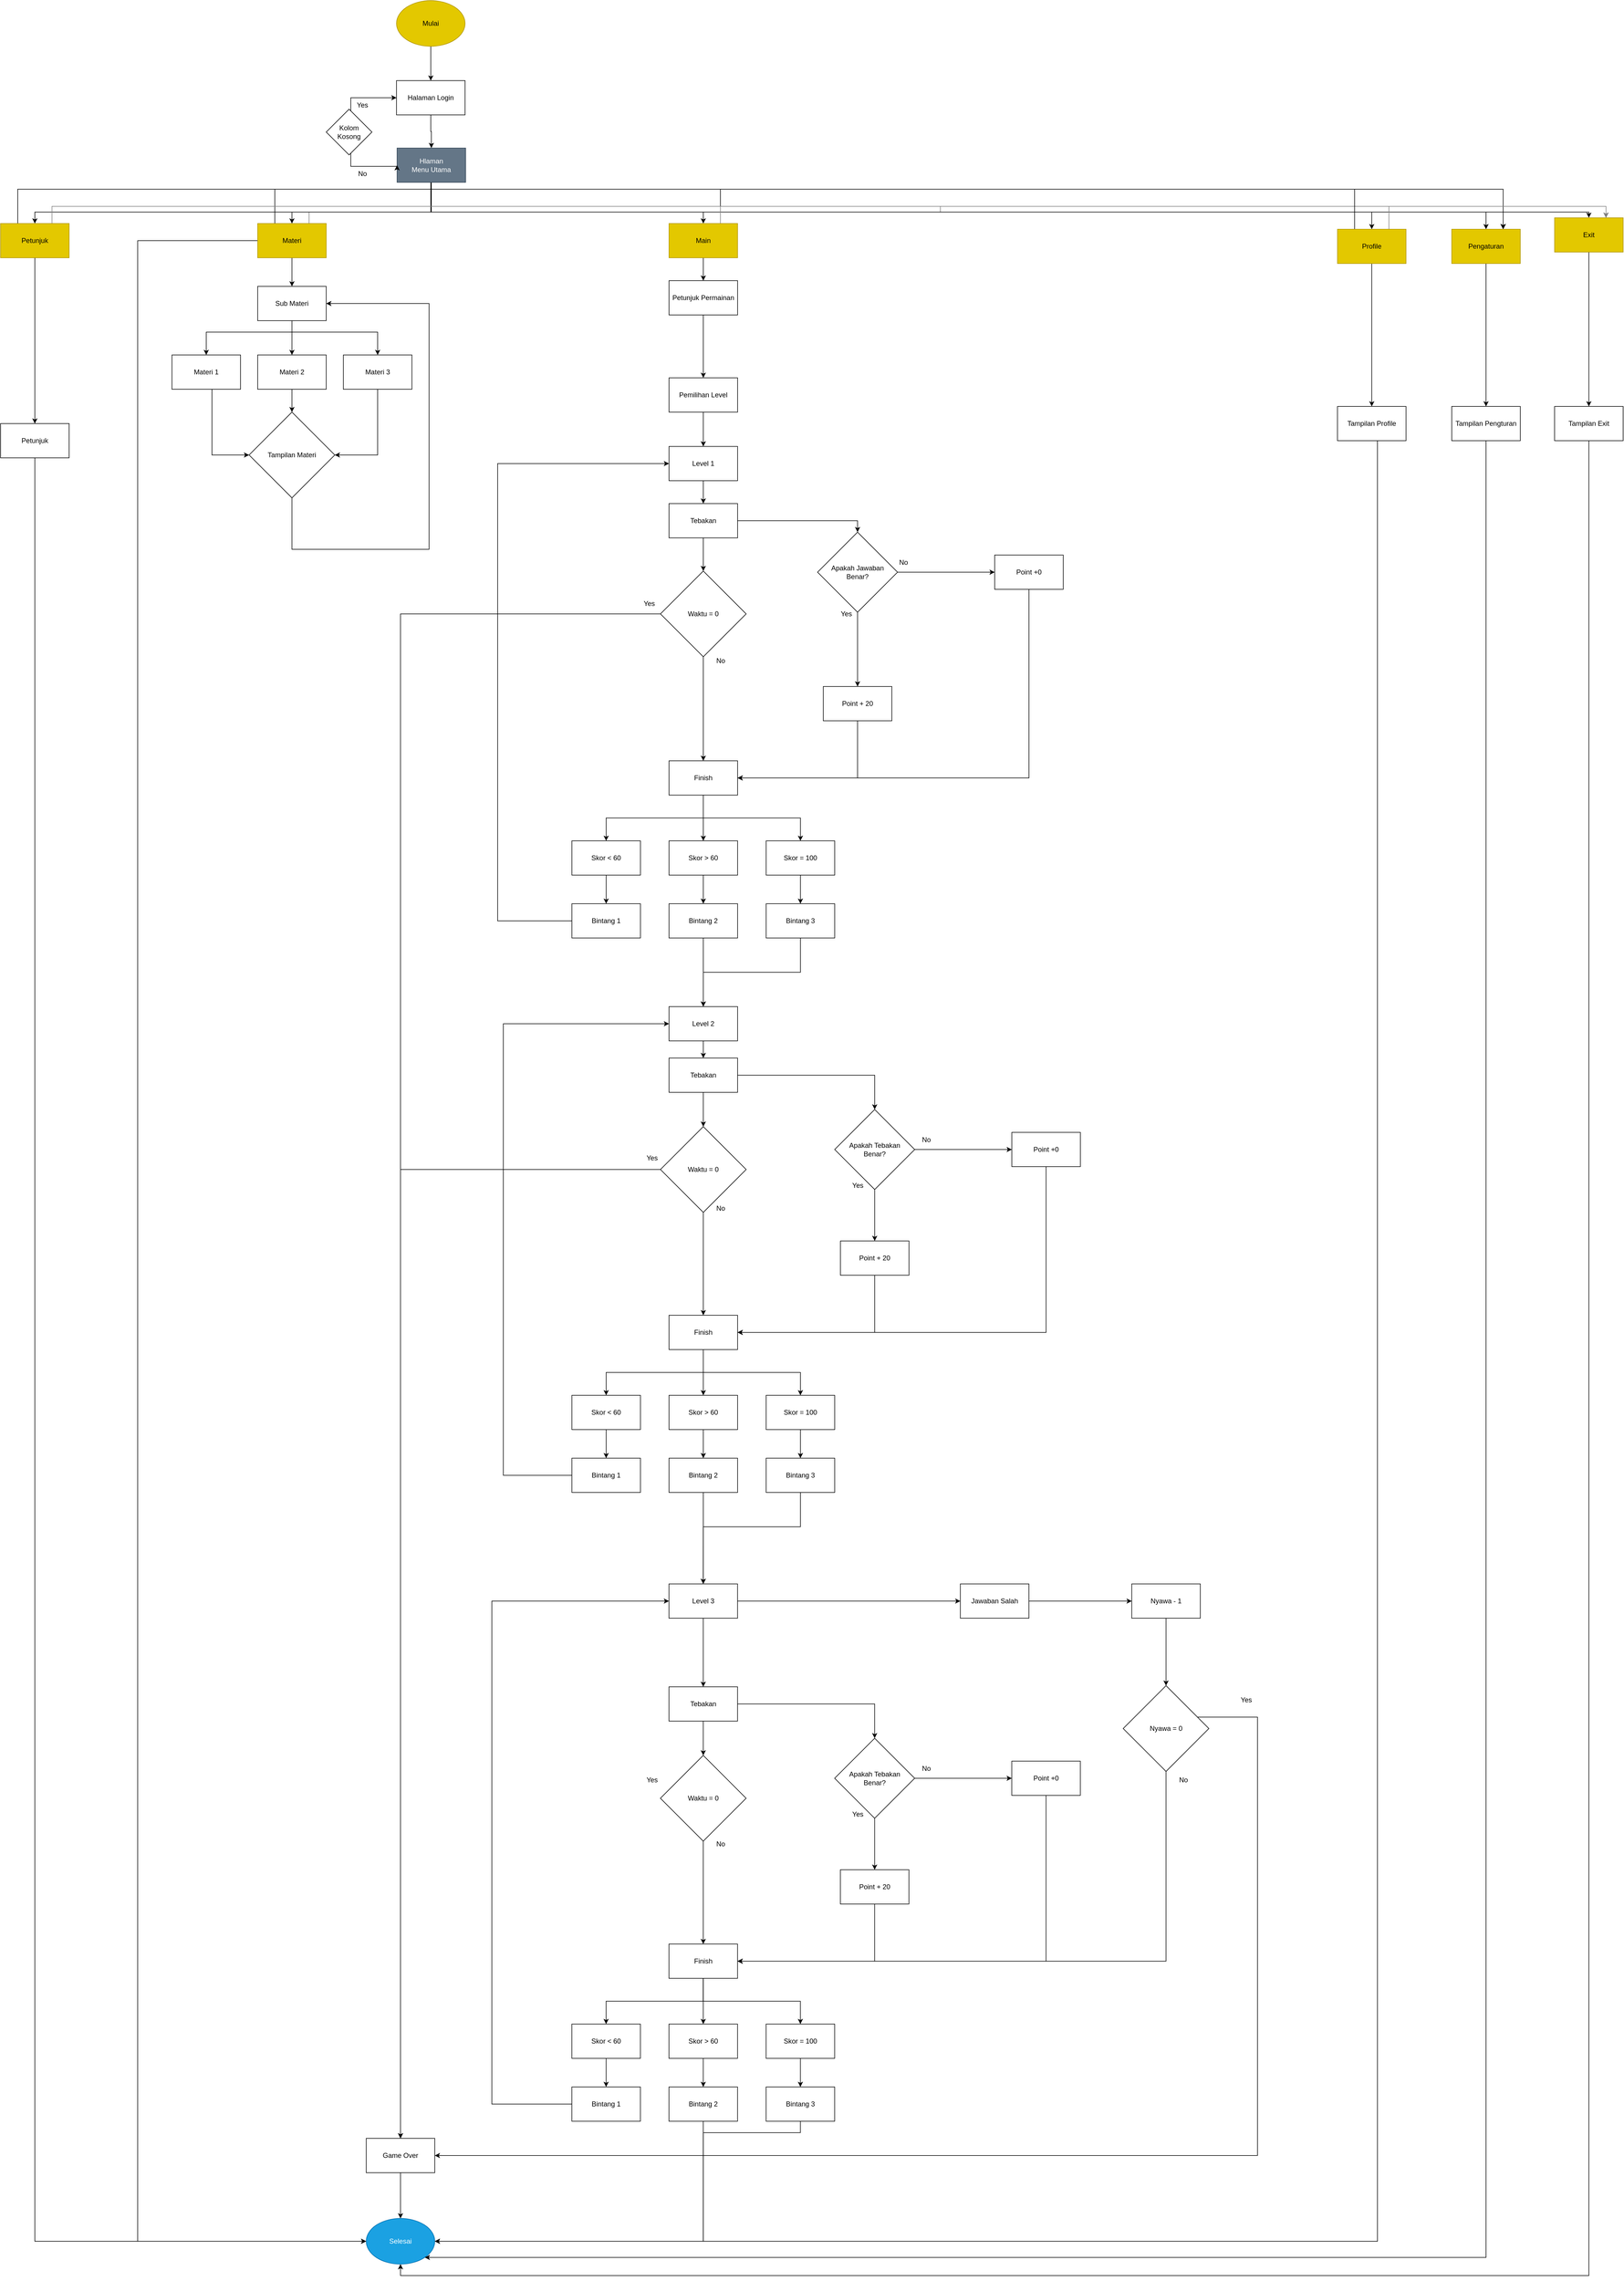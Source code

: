 <mxfile version="21.1.8" type="github">
  <diagram id="C5RBs43oDa-KdzZeNtuy" name="Page-1">
    <mxGraphModel dx="3760" dy="2566" grid="1" gridSize="10" guides="1" tooltips="1" connect="1" arrows="1" fold="1" page="1" pageScale="1" pageWidth="827" pageHeight="1169" math="0" shadow="0">
      <root>
        <mxCell id="WIyWlLk6GJQsqaUBKTNV-0" />
        <mxCell id="WIyWlLk6GJQsqaUBKTNV-1" parent="WIyWlLk6GJQsqaUBKTNV-0" />
        <mxCell id="VR8ZNbH8dyByt77pERlR-14" style="edgeStyle=orthogonalEdgeStyle;rounded=0;orthogonalLoop=1;jettySize=auto;html=1;" parent="WIyWlLk6GJQsqaUBKTNV-1" source="VR8ZNbH8dyByt77pERlR-1" target="VR8ZNbH8dyByt77pERlR-12" edge="1">
          <mxGeometry relative="1" as="geometry">
            <Array as="points">
              <mxPoint x="950" y="100" />
              <mxPoint x="950" y="100" />
            </Array>
          </mxGeometry>
        </mxCell>
        <mxCell id="VR8ZNbH8dyByt77pERlR-1" value="Petunjuk Permainan" style="rounded=0;whiteSpace=wrap;html=1;" parent="WIyWlLk6GJQsqaUBKTNV-1" vertex="1">
          <mxGeometry x="890" y="-40" width="120" height="60" as="geometry" />
        </mxCell>
        <mxCell id="VR8ZNbH8dyByt77pERlR-15" style="edgeStyle=orthogonalEdgeStyle;rounded=0;orthogonalLoop=1;jettySize=auto;html=1;exitX=0.5;exitY=1;exitDx=0;exitDy=0;" parent="WIyWlLk6GJQsqaUBKTNV-1" source="VR8ZNbH8dyByt77pERlR-12" edge="1">
          <mxGeometry relative="1" as="geometry">
            <mxPoint x="950" y="250" as="targetPoint" />
          </mxGeometry>
        </mxCell>
        <mxCell id="VR8ZNbH8dyByt77pERlR-12" value="Pemilihan Level" style="rounded=0;whiteSpace=wrap;html=1;" parent="WIyWlLk6GJQsqaUBKTNV-1" vertex="1">
          <mxGeometry x="890" y="130" width="120" height="60" as="geometry" />
        </mxCell>
        <mxCell id="VR8ZNbH8dyByt77pERlR-18" style="edgeStyle=orthogonalEdgeStyle;rounded=0;orthogonalLoop=1;jettySize=auto;html=1;" parent="WIyWlLk6GJQsqaUBKTNV-1" source="VR8ZNbH8dyByt77pERlR-16" target="VR8ZNbH8dyByt77pERlR-17" edge="1">
          <mxGeometry relative="1" as="geometry" />
        </mxCell>
        <mxCell id="VR8ZNbH8dyByt77pERlR-16" value="Level 1" style="rounded=0;whiteSpace=wrap;html=1;" parent="WIyWlLk6GJQsqaUBKTNV-1" vertex="1">
          <mxGeometry x="890" y="250" width="120" height="60" as="geometry" />
        </mxCell>
        <mxCell id="VR8ZNbH8dyByt77pERlR-20" style="edgeStyle=orthogonalEdgeStyle;rounded=0;orthogonalLoop=1;jettySize=auto;html=1;entryX=0.5;entryY=0;entryDx=0;entryDy=0;" parent="WIyWlLk6GJQsqaUBKTNV-1" source="VR8ZNbH8dyByt77pERlR-17" target="VR8ZNbH8dyByt77pERlR-19" edge="1">
          <mxGeometry relative="1" as="geometry" />
        </mxCell>
        <mxCell id="VR8ZNbH8dyByt77pERlR-29" style="edgeStyle=orthogonalEdgeStyle;rounded=0;orthogonalLoop=1;jettySize=auto;html=1;" parent="WIyWlLk6GJQsqaUBKTNV-1" source="VR8ZNbH8dyByt77pERlR-17" target="VR8ZNbH8dyByt77pERlR-28" edge="1">
          <mxGeometry relative="1" as="geometry" />
        </mxCell>
        <mxCell id="VR8ZNbH8dyByt77pERlR-17" value="Tebakan" style="rounded=0;whiteSpace=wrap;html=1;" parent="WIyWlLk6GJQsqaUBKTNV-1" vertex="1">
          <mxGeometry x="890" y="350" width="120" height="60" as="geometry" />
        </mxCell>
        <mxCell id="VR8ZNbH8dyByt77pERlR-23" style="edgeStyle=orthogonalEdgeStyle;rounded=0;orthogonalLoop=1;jettySize=auto;html=1;entryX=0.5;entryY=0;entryDx=0;entryDy=0;" parent="WIyWlLk6GJQsqaUBKTNV-1" source="VR8ZNbH8dyByt77pERlR-19" target="VR8ZNbH8dyByt77pERlR-22" edge="1">
          <mxGeometry relative="1" as="geometry" />
        </mxCell>
        <mxCell id="VR8ZNbH8dyByt77pERlR-24" style="edgeStyle=orthogonalEdgeStyle;rounded=0;orthogonalLoop=1;jettySize=auto;html=1;entryX=0;entryY=0.5;entryDx=0;entryDy=0;" parent="WIyWlLk6GJQsqaUBKTNV-1" source="VR8ZNbH8dyByt77pERlR-19" target="VR8ZNbH8dyByt77pERlR-21" edge="1">
          <mxGeometry relative="1" as="geometry" />
        </mxCell>
        <mxCell id="VR8ZNbH8dyByt77pERlR-19" value="Apakah Jawaban&lt;br&gt;Benar?" style="rhombus;whiteSpace=wrap;html=1;" parent="WIyWlLk6GJQsqaUBKTNV-1" vertex="1">
          <mxGeometry x="1150" y="400" width="140" height="140" as="geometry" />
        </mxCell>
        <mxCell id="VR8ZNbH8dyByt77pERlR-27" style="edgeStyle=orthogonalEdgeStyle;rounded=0;orthogonalLoop=1;jettySize=auto;html=1;exitX=0.5;exitY=1;exitDx=0;exitDy=0;entryX=1;entryY=0.5;entryDx=0;entryDy=0;" parent="WIyWlLk6GJQsqaUBKTNV-1" source="VR8ZNbH8dyByt77pERlR-21" target="VR8ZNbH8dyByt77pERlR-25" edge="1">
          <mxGeometry relative="1" as="geometry" />
        </mxCell>
        <mxCell id="VR8ZNbH8dyByt77pERlR-21" value="Point +0" style="rounded=0;whiteSpace=wrap;html=1;" parent="WIyWlLk6GJQsqaUBKTNV-1" vertex="1">
          <mxGeometry x="1460" y="440" width="120" height="60" as="geometry" />
        </mxCell>
        <mxCell id="VR8ZNbH8dyByt77pERlR-26" style="edgeStyle=orthogonalEdgeStyle;rounded=0;orthogonalLoop=1;jettySize=auto;html=1;entryX=1;entryY=0.5;entryDx=0;entryDy=0;" parent="WIyWlLk6GJQsqaUBKTNV-1" source="VR8ZNbH8dyByt77pERlR-22" target="VR8ZNbH8dyByt77pERlR-25" edge="1">
          <mxGeometry relative="1" as="geometry">
            <mxPoint x="1220" y="840" as="targetPoint" />
            <Array as="points">
              <mxPoint x="1220" y="830" />
            </Array>
          </mxGeometry>
        </mxCell>
        <mxCell id="VR8ZNbH8dyByt77pERlR-22" value="Point + 20" style="rounded=0;whiteSpace=wrap;html=1;" parent="WIyWlLk6GJQsqaUBKTNV-1" vertex="1">
          <mxGeometry x="1160" y="670" width="120" height="60" as="geometry" />
        </mxCell>
        <mxCell id="VR8ZNbH8dyByt77pERlR-39" style="edgeStyle=orthogonalEdgeStyle;rounded=0;orthogonalLoop=1;jettySize=auto;html=1;entryX=0.5;entryY=0;entryDx=0;entryDy=0;" parent="WIyWlLk6GJQsqaUBKTNV-1" source="VR8ZNbH8dyByt77pERlR-25" target="VR8ZNbH8dyByt77pERlR-37" edge="1">
          <mxGeometry relative="1" as="geometry" />
        </mxCell>
        <mxCell id="VR8ZNbH8dyByt77pERlR-40" style="edgeStyle=orthogonalEdgeStyle;rounded=0;orthogonalLoop=1;jettySize=auto;html=1;exitX=0.5;exitY=1;exitDx=0;exitDy=0;" parent="WIyWlLk6GJQsqaUBKTNV-1" source="VR8ZNbH8dyByt77pERlR-25" target="VR8ZNbH8dyByt77pERlR-36" edge="1">
          <mxGeometry relative="1" as="geometry" />
        </mxCell>
        <mxCell id="VR8ZNbH8dyByt77pERlR-41" style="edgeStyle=orthogonalEdgeStyle;rounded=0;orthogonalLoop=1;jettySize=auto;html=1;exitX=0.5;exitY=1;exitDx=0;exitDy=0;entryX=0.5;entryY=0;entryDx=0;entryDy=0;" parent="WIyWlLk6GJQsqaUBKTNV-1" source="VR8ZNbH8dyByt77pERlR-25" target="VR8ZNbH8dyByt77pERlR-38" edge="1">
          <mxGeometry relative="1" as="geometry" />
        </mxCell>
        <mxCell id="VR8ZNbH8dyByt77pERlR-25" value="Finish" style="rounded=0;whiteSpace=wrap;html=1;" parent="WIyWlLk6GJQsqaUBKTNV-1" vertex="1">
          <mxGeometry x="890" y="800" width="120" height="60" as="geometry" />
        </mxCell>
        <mxCell id="VR8ZNbH8dyByt77pERlR-32" style="edgeStyle=orthogonalEdgeStyle;rounded=0;orthogonalLoop=1;jettySize=auto;html=1;exitX=0.5;exitY=1;exitDx=0;exitDy=0;entryX=0.5;entryY=0;entryDx=0;entryDy=0;" parent="WIyWlLk6GJQsqaUBKTNV-1" source="VR8ZNbH8dyByt77pERlR-28" target="VR8ZNbH8dyByt77pERlR-25" edge="1">
          <mxGeometry relative="1" as="geometry" />
        </mxCell>
        <mxCell id="VR8ZNbH8dyByt77pERlR-33" style="edgeStyle=orthogonalEdgeStyle;rounded=0;orthogonalLoop=1;jettySize=auto;html=1;entryX=0.5;entryY=0;entryDx=0;entryDy=0;" parent="WIyWlLk6GJQsqaUBKTNV-1" source="VR8ZNbH8dyByt77pERlR-28" target="VR8ZNbH8dyByt77pERlR-147" edge="1">
          <mxGeometry relative="1" as="geometry">
            <mxPoint x="400" y="1590" as="targetPoint" />
          </mxGeometry>
        </mxCell>
        <mxCell id="VR8ZNbH8dyByt77pERlR-28" value="Waktu = 0" style="rhombus;whiteSpace=wrap;html=1;" parent="WIyWlLk6GJQsqaUBKTNV-1" vertex="1">
          <mxGeometry x="875" y="468" width="150" height="150" as="geometry" />
        </mxCell>
        <mxCell id="VR8ZNbH8dyByt77pERlR-30" value="No" style="text;html=1;align=center;verticalAlign=middle;resizable=0;points=[];autosize=1;strokeColor=none;fillColor=none;" parent="WIyWlLk6GJQsqaUBKTNV-1" vertex="1">
          <mxGeometry x="1280" y="438" width="40" height="30" as="geometry" />
        </mxCell>
        <mxCell id="VR8ZNbH8dyByt77pERlR-31" value="Yes" style="text;html=1;align=center;verticalAlign=middle;resizable=0;points=[];autosize=1;strokeColor=none;fillColor=none;" parent="WIyWlLk6GJQsqaUBKTNV-1" vertex="1">
          <mxGeometry x="1180" y="528" width="40" height="30" as="geometry" />
        </mxCell>
        <mxCell id="VR8ZNbH8dyByt77pERlR-34" value="No" style="text;html=1;align=center;verticalAlign=middle;resizable=0;points=[];autosize=1;strokeColor=none;fillColor=none;" parent="WIyWlLk6GJQsqaUBKTNV-1" vertex="1">
          <mxGeometry x="959.92" y="610" width="40" height="30" as="geometry" />
        </mxCell>
        <mxCell id="VR8ZNbH8dyByt77pERlR-35" value="Yes" style="text;html=1;align=center;verticalAlign=middle;resizable=0;points=[];autosize=1;strokeColor=none;fillColor=none;" parent="WIyWlLk6GJQsqaUBKTNV-1" vertex="1">
          <mxGeometry x="835" y="510" width="40" height="30" as="geometry" />
        </mxCell>
        <mxCell id="VR8ZNbH8dyByt77pERlR-45" style="edgeStyle=orthogonalEdgeStyle;rounded=0;orthogonalLoop=1;jettySize=auto;html=1;exitX=0.5;exitY=1;exitDx=0;exitDy=0;" parent="WIyWlLk6GJQsqaUBKTNV-1" source="VR8ZNbH8dyByt77pERlR-36" target="VR8ZNbH8dyByt77pERlR-42" edge="1">
          <mxGeometry relative="1" as="geometry" />
        </mxCell>
        <mxCell id="VR8ZNbH8dyByt77pERlR-36" value="Skor &amp;lt; 60" style="rounded=0;whiteSpace=wrap;html=1;" parent="WIyWlLk6GJQsqaUBKTNV-1" vertex="1">
          <mxGeometry x="720" y="940" width="120" height="60" as="geometry" />
        </mxCell>
        <mxCell id="VR8ZNbH8dyByt77pERlR-46" style="edgeStyle=orthogonalEdgeStyle;rounded=0;orthogonalLoop=1;jettySize=auto;html=1;exitX=0.5;exitY=1;exitDx=0;exitDy=0;" parent="WIyWlLk6GJQsqaUBKTNV-1" source="VR8ZNbH8dyByt77pERlR-37" target="VR8ZNbH8dyByt77pERlR-43" edge="1">
          <mxGeometry relative="1" as="geometry" />
        </mxCell>
        <mxCell id="VR8ZNbH8dyByt77pERlR-37" value="Skor &amp;gt; 60" style="rounded=0;whiteSpace=wrap;html=1;" parent="WIyWlLk6GJQsqaUBKTNV-1" vertex="1">
          <mxGeometry x="890" y="940" width="120" height="60" as="geometry" />
        </mxCell>
        <mxCell id="VR8ZNbH8dyByt77pERlR-47" style="edgeStyle=orthogonalEdgeStyle;rounded=0;orthogonalLoop=1;jettySize=auto;html=1;" parent="WIyWlLk6GJQsqaUBKTNV-1" source="VR8ZNbH8dyByt77pERlR-38" target="VR8ZNbH8dyByt77pERlR-44" edge="1">
          <mxGeometry relative="1" as="geometry" />
        </mxCell>
        <mxCell id="VR8ZNbH8dyByt77pERlR-38" value="Skor = 100" style="rounded=0;whiteSpace=wrap;html=1;" parent="WIyWlLk6GJQsqaUBKTNV-1" vertex="1">
          <mxGeometry x="1060" y="940" width="120" height="60" as="geometry" />
        </mxCell>
        <mxCell id="VR8ZNbH8dyByt77pERlR-51" style="edgeStyle=orthogonalEdgeStyle;rounded=0;orthogonalLoop=1;jettySize=auto;html=1;entryX=0;entryY=0.5;entryDx=0;entryDy=0;" parent="WIyWlLk6GJQsqaUBKTNV-1" source="VR8ZNbH8dyByt77pERlR-42" target="VR8ZNbH8dyByt77pERlR-16" edge="1">
          <mxGeometry relative="1" as="geometry">
            <Array as="points">
              <mxPoint x="590" y="1080" />
              <mxPoint x="590" y="280" />
            </Array>
          </mxGeometry>
        </mxCell>
        <mxCell id="VR8ZNbH8dyByt77pERlR-42" value="Bintang 1" style="rounded=0;whiteSpace=wrap;html=1;" parent="WIyWlLk6GJQsqaUBKTNV-1" vertex="1">
          <mxGeometry x="720" y="1050" width="120" height="60" as="geometry" />
        </mxCell>
        <mxCell id="VR8ZNbH8dyByt77pERlR-49" style="edgeStyle=orthogonalEdgeStyle;rounded=0;orthogonalLoop=1;jettySize=auto;html=1;" parent="WIyWlLk6GJQsqaUBKTNV-1" source="VR8ZNbH8dyByt77pERlR-43" target="VR8ZNbH8dyByt77pERlR-48" edge="1">
          <mxGeometry relative="1" as="geometry" />
        </mxCell>
        <mxCell id="VR8ZNbH8dyByt77pERlR-43" value="Bintang 2" style="rounded=0;whiteSpace=wrap;html=1;" parent="WIyWlLk6GJQsqaUBKTNV-1" vertex="1">
          <mxGeometry x="890" y="1050" width="120" height="60" as="geometry" />
        </mxCell>
        <mxCell id="VR8ZNbH8dyByt77pERlR-50" style="edgeStyle=orthogonalEdgeStyle;rounded=0;orthogonalLoop=1;jettySize=auto;html=1;entryX=0.5;entryY=0;entryDx=0;entryDy=0;" parent="WIyWlLk6GJQsqaUBKTNV-1" source="VR8ZNbH8dyByt77pERlR-44" target="VR8ZNbH8dyByt77pERlR-48" edge="1">
          <mxGeometry relative="1" as="geometry">
            <Array as="points">
              <mxPoint x="1120" y="1170" />
              <mxPoint x="950" y="1170" />
            </Array>
          </mxGeometry>
        </mxCell>
        <mxCell id="VR8ZNbH8dyByt77pERlR-44" value="Bintang 3" style="rounded=0;whiteSpace=wrap;html=1;" parent="WIyWlLk6GJQsqaUBKTNV-1" vertex="1">
          <mxGeometry x="1060" y="1050" width="120" height="60" as="geometry" />
        </mxCell>
        <mxCell id="VR8ZNbH8dyByt77pERlR-85" style="edgeStyle=orthogonalEdgeStyle;rounded=0;orthogonalLoop=1;jettySize=auto;html=1;" parent="WIyWlLk6GJQsqaUBKTNV-1" source="VR8ZNbH8dyByt77pERlR-48" target="VR8ZNbH8dyByt77pERlR-54" edge="1">
          <mxGeometry relative="1" as="geometry" />
        </mxCell>
        <mxCell id="VR8ZNbH8dyByt77pERlR-48" value="Level 2" style="rounded=0;whiteSpace=wrap;html=1;" parent="WIyWlLk6GJQsqaUBKTNV-1" vertex="1">
          <mxGeometry x="890" y="1230" width="120" height="60" as="geometry" />
        </mxCell>
        <mxCell id="VR8ZNbH8dyByt77pERlR-52" style="edgeStyle=orthogonalEdgeStyle;rounded=0;orthogonalLoop=1;jettySize=auto;html=1;entryX=0.5;entryY=0;entryDx=0;entryDy=0;" parent="WIyWlLk6GJQsqaUBKTNV-1" source="VR8ZNbH8dyByt77pERlR-54" target="VR8ZNbH8dyByt77pERlR-57" edge="1">
          <mxGeometry relative="1" as="geometry" />
        </mxCell>
        <mxCell id="VR8ZNbH8dyByt77pERlR-53" style="edgeStyle=orthogonalEdgeStyle;rounded=0;orthogonalLoop=1;jettySize=auto;html=1;" parent="WIyWlLk6GJQsqaUBKTNV-1" source="VR8ZNbH8dyByt77pERlR-54" target="VR8ZNbH8dyByt77pERlR-68" edge="1">
          <mxGeometry relative="1" as="geometry" />
        </mxCell>
        <mxCell id="VR8ZNbH8dyByt77pERlR-54" value="Tebakan" style="rounded=0;whiteSpace=wrap;html=1;" parent="WIyWlLk6GJQsqaUBKTNV-1" vertex="1">
          <mxGeometry x="890" y="1320" width="120" height="60" as="geometry" />
        </mxCell>
        <mxCell id="VR8ZNbH8dyByt77pERlR-55" style="edgeStyle=orthogonalEdgeStyle;rounded=0;orthogonalLoop=1;jettySize=auto;html=1;entryX=0.5;entryY=0;entryDx=0;entryDy=0;" parent="WIyWlLk6GJQsqaUBKTNV-1" source="VR8ZNbH8dyByt77pERlR-57" target="VR8ZNbH8dyByt77pERlR-61" edge="1">
          <mxGeometry relative="1" as="geometry" />
        </mxCell>
        <mxCell id="VR8ZNbH8dyByt77pERlR-56" style="edgeStyle=orthogonalEdgeStyle;rounded=0;orthogonalLoop=1;jettySize=auto;html=1;entryX=0;entryY=0.5;entryDx=0;entryDy=0;" parent="WIyWlLk6GJQsqaUBKTNV-1" source="VR8ZNbH8dyByt77pERlR-57" target="VR8ZNbH8dyByt77pERlR-59" edge="1">
          <mxGeometry relative="1" as="geometry" />
        </mxCell>
        <mxCell id="VR8ZNbH8dyByt77pERlR-57" value="Apakah Tebakan&lt;br&gt;Benar?" style="rhombus;whiteSpace=wrap;html=1;" parent="WIyWlLk6GJQsqaUBKTNV-1" vertex="1">
          <mxGeometry x="1180" y="1410" width="140" height="140" as="geometry" />
        </mxCell>
        <mxCell id="VR8ZNbH8dyByt77pERlR-58" style="edgeStyle=orthogonalEdgeStyle;rounded=0;orthogonalLoop=1;jettySize=auto;html=1;exitX=0.5;exitY=1;exitDx=0;exitDy=0;entryX=1;entryY=0.5;entryDx=0;entryDy=0;" parent="WIyWlLk6GJQsqaUBKTNV-1" source="VR8ZNbH8dyByt77pERlR-59" target="VR8ZNbH8dyByt77pERlR-65" edge="1">
          <mxGeometry relative="1" as="geometry" />
        </mxCell>
        <mxCell id="VR8ZNbH8dyByt77pERlR-59" value="Point +0" style="rounded=0;whiteSpace=wrap;html=1;" parent="WIyWlLk6GJQsqaUBKTNV-1" vertex="1">
          <mxGeometry x="1490" y="1450" width="120" height="60" as="geometry" />
        </mxCell>
        <mxCell id="VR8ZNbH8dyByt77pERlR-60" style="edgeStyle=orthogonalEdgeStyle;rounded=0;orthogonalLoop=1;jettySize=auto;html=1;entryX=1;entryY=0.5;entryDx=0;entryDy=0;" parent="WIyWlLk6GJQsqaUBKTNV-1" source="VR8ZNbH8dyByt77pERlR-61" target="VR8ZNbH8dyByt77pERlR-65" edge="1">
          <mxGeometry relative="1" as="geometry">
            <mxPoint x="1250" y="1810" as="targetPoint" />
            <Array as="points">
              <mxPoint x="1250" y="1800" />
            </Array>
          </mxGeometry>
        </mxCell>
        <mxCell id="VR8ZNbH8dyByt77pERlR-61" value="Point + 20" style="rounded=0;whiteSpace=wrap;html=1;" parent="WIyWlLk6GJQsqaUBKTNV-1" vertex="1">
          <mxGeometry x="1190" y="1640" width="120" height="60" as="geometry" />
        </mxCell>
        <mxCell id="VR8ZNbH8dyByt77pERlR-62" style="edgeStyle=orthogonalEdgeStyle;rounded=0;orthogonalLoop=1;jettySize=auto;html=1;entryX=0.5;entryY=0;entryDx=0;entryDy=0;" parent="WIyWlLk6GJQsqaUBKTNV-1" source="VR8ZNbH8dyByt77pERlR-65" target="VR8ZNbH8dyByt77pERlR-76" edge="1">
          <mxGeometry relative="1" as="geometry" />
        </mxCell>
        <mxCell id="VR8ZNbH8dyByt77pERlR-63" style="edgeStyle=orthogonalEdgeStyle;rounded=0;orthogonalLoop=1;jettySize=auto;html=1;exitX=0.5;exitY=1;exitDx=0;exitDy=0;" parent="WIyWlLk6GJQsqaUBKTNV-1" source="VR8ZNbH8dyByt77pERlR-65" target="VR8ZNbH8dyByt77pERlR-74" edge="1">
          <mxGeometry relative="1" as="geometry" />
        </mxCell>
        <mxCell id="VR8ZNbH8dyByt77pERlR-64" style="edgeStyle=orthogonalEdgeStyle;rounded=0;orthogonalLoop=1;jettySize=auto;html=1;exitX=0.5;exitY=1;exitDx=0;exitDy=0;entryX=0.5;entryY=0;entryDx=0;entryDy=0;" parent="WIyWlLk6GJQsqaUBKTNV-1" source="VR8ZNbH8dyByt77pERlR-65" target="VR8ZNbH8dyByt77pERlR-78" edge="1">
          <mxGeometry relative="1" as="geometry" />
        </mxCell>
        <mxCell id="VR8ZNbH8dyByt77pERlR-65" value="Finish" style="rounded=0;whiteSpace=wrap;html=1;" parent="WIyWlLk6GJQsqaUBKTNV-1" vertex="1">
          <mxGeometry x="890" y="1770" width="120" height="60" as="geometry" />
        </mxCell>
        <mxCell id="VR8ZNbH8dyByt77pERlR-66" style="edgeStyle=orthogonalEdgeStyle;rounded=0;orthogonalLoop=1;jettySize=auto;html=1;exitX=0.5;exitY=1;exitDx=0;exitDy=0;entryX=0.5;entryY=0;entryDx=0;entryDy=0;" parent="WIyWlLk6GJQsqaUBKTNV-1" source="VR8ZNbH8dyByt77pERlR-68" target="VR8ZNbH8dyByt77pERlR-65" edge="1">
          <mxGeometry relative="1" as="geometry" />
        </mxCell>
        <mxCell id="VR8ZNbH8dyByt77pERlR-67" style="edgeStyle=orthogonalEdgeStyle;rounded=0;orthogonalLoop=1;jettySize=auto;html=1;entryX=0.5;entryY=0;entryDx=0;entryDy=0;" parent="WIyWlLk6GJQsqaUBKTNV-1" source="VR8ZNbH8dyByt77pERlR-68" edge="1" target="VR8ZNbH8dyByt77pERlR-147">
          <mxGeometry relative="1" as="geometry">
            <mxPoint x="420" y="3307.778" as="targetPoint" />
          </mxGeometry>
        </mxCell>
        <mxCell id="VR8ZNbH8dyByt77pERlR-68" value="Waktu = 0" style="rhombus;whiteSpace=wrap;html=1;" parent="WIyWlLk6GJQsqaUBKTNV-1" vertex="1">
          <mxGeometry x="875" y="1440" width="150" height="150" as="geometry" />
        </mxCell>
        <mxCell id="VR8ZNbH8dyByt77pERlR-69" value="No" style="text;html=1;align=center;verticalAlign=middle;resizable=0;points=[];autosize=1;strokeColor=none;fillColor=none;" parent="WIyWlLk6GJQsqaUBKTNV-1" vertex="1">
          <mxGeometry x="1320" y="1448" width="40" height="30" as="geometry" />
        </mxCell>
        <mxCell id="VR8ZNbH8dyByt77pERlR-70" value="Yes" style="text;html=1;align=center;verticalAlign=middle;resizable=0;points=[];autosize=1;strokeColor=none;fillColor=none;" parent="WIyWlLk6GJQsqaUBKTNV-1" vertex="1">
          <mxGeometry x="1200" y="1528" width="40" height="30" as="geometry" />
        </mxCell>
        <mxCell id="VR8ZNbH8dyByt77pERlR-71" value="No" style="text;html=1;align=center;verticalAlign=middle;resizable=0;points=[];autosize=1;strokeColor=none;fillColor=none;" parent="WIyWlLk6GJQsqaUBKTNV-1" vertex="1">
          <mxGeometry x="960" y="1568" width="40" height="30" as="geometry" />
        </mxCell>
        <mxCell id="VR8ZNbH8dyByt77pERlR-72" value="Yes" style="text;html=1;align=center;verticalAlign=middle;resizable=0;points=[];autosize=1;strokeColor=none;fillColor=none;" parent="WIyWlLk6GJQsqaUBKTNV-1" vertex="1">
          <mxGeometry x="839.92" y="1480" width="40" height="30" as="geometry" />
        </mxCell>
        <mxCell id="VR8ZNbH8dyByt77pERlR-73" style="edgeStyle=orthogonalEdgeStyle;rounded=0;orthogonalLoop=1;jettySize=auto;html=1;exitX=0.5;exitY=1;exitDx=0;exitDy=0;" parent="WIyWlLk6GJQsqaUBKTNV-1" source="VR8ZNbH8dyByt77pERlR-74" target="VR8ZNbH8dyByt77pERlR-79" edge="1">
          <mxGeometry relative="1" as="geometry" />
        </mxCell>
        <mxCell id="VR8ZNbH8dyByt77pERlR-74" value="Skor &amp;lt; 60" style="rounded=0;whiteSpace=wrap;html=1;" parent="WIyWlLk6GJQsqaUBKTNV-1" vertex="1">
          <mxGeometry x="720" y="1910" width="120" height="60" as="geometry" />
        </mxCell>
        <mxCell id="VR8ZNbH8dyByt77pERlR-75" style="edgeStyle=orthogonalEdgeStyle;rounded=0;orthogonalLoop=1;jettySize=auto;html=1;exitX=0.5;exitY=1;exitDx=0;exitDy=0;" parent="WIyWlLk6GJQsqaUBKTNV-1" source="VR8ZNbH8dyByt77pERlR-76" target="VR8ZNbH8dyByt77pERlR-81" edge="1">
          <mxGeometry relative="1" as="geometry" />
        </mxCell>
        <mxCell id="VR8ZNbH8dyByt77pERlR-76" value="Skor &amp;gt; 60" style="rounded=0;whiteSpace=wrap;html=1;" parent="WIyWlLk6GJQsqaUBKTNV-1" vertex="1">
          <mxGeometry x="890" y="1910" width="120" height="60" as="geometry" />
        </mxCell>
        <mxCell id="VR8ZNbH8dyByt77pERlR-77" style="edgeStyle=orthogonalEdgeStyle;rounded=0;orthogonalLoop=1;jettySize=auto;html=1;" parent="WIyWlLk6GJQsqaUBKTNV-1" source="VR8ZNbH8dyByt77pERlR-78" target="VR8ZNbH8dyByt77pERlR-83" edge="1">
          <mxGeometry relative="1" as="geometry" />
        </mxCell>
        <mxCell id="VR8ZNbH8dyByt77pERlR-78" value="Skor = 100" style="rounded=0;whiteSpace=wrap;html=1;" parent="WIyWlLk6GJQsqaUBKTNV-1" vertex="1">
          <mxGeometry x="1060" y="1910" width="120" height="60" as="geometry" />
        </mxCell>
        <mxCell id="VR8ZNbH8dyByt77pERlR-86" style="edgeStyle=orthogonalEdgeStyle;rounded=0;orthogonalLoop=1;jettySize=auto;html=1;entryX=0;entryY=0.5;entryDx=0;entryDy=0;" parent="WIyWlLk6GJQsqaUBKTNV-1" source="VR8ZNbH8dyByt77pERlR-79" target="VR8ZNbH8dyByt77pERlR-48" edge="1">
          <mxGeometry relative="1" as="geometry">
            <Array as="points">
              <mxPoint x="600" y="2050" />
              <mxPoint x="600" y="1260" />
            </Array>
          </mxGeometry>
        </mxCell>
        <mxCell id="VR8ZNbH8dyByt77pERlR-79" value="Bintang 1" style="rounded=0;whiteSpace=wrap;html=1;" parent="WIyWlLk6GJQsqaUBKTNV-1" vertex="1">
          <mxGeometry x="720" y="2020" width="120" height="60" as="geometry" />
        </mxCell>
        <mxCell id="VR8ZNbH8dyByt77pERlR-80" style="edgeStyle=orthogonalEdgeStyle;rounded=0;orthogonalLoop=1;jettySize=auto;html=1;" parent="WIyWlLk6GJQsqaUBKTNV-1" source="VR8ZNbH8dyByt77pERlR-81" target="VR8ZNbH8dyByt77pERlR-84" edge="1">
          <mxGeometry relative="1" as="geometry" />
        </mxCell>
        <mxCell id="VR8ZNbH8dyByt77pERlR-81" value="Bintang 2" style="rounded=0;whiteSpace=wrap;html=1;" parent="WIyWlLk6GJQsqaUBKTNV-1" vertex="1">
          <mxGeometry x="890" y="2020" width="120" height="60" as="geometry" />
        </mxCell>
        <mxCell id="VR8ZNbH8dyByt77pERlR-82" style="edgeStyle=orthogonalEdgeStyle;rounded=0;orthogonalLoop=1;jettySize=auto;html=1;entryX=0.5;entryY=0;entryDx=0;entryDy=0;" parent="WIyWlLk6GJQsqaUBKTNV-1" source="VR8ZNbH8dyByt77pERlR-83" target="VR8ZNbH8dyByt77pERlR-84" edge="1">
          <mxGeometry relative="1" as="geometry">
            <Array as="points">
              <mxPoint x="1120" y="2140" />
              <mxPoint x="950" y="2140" />
            </Array>
          </mxGeometry>
        </mxCell>
        <mxCell id="VR8ZNbH8dyByt77pERlR-83" value="Bintang 3" style="rounded=0;whiteSpace=wrap;html=1;" parent="WIyWlLk6GJQsqaUBKTNV-1" vertex="1">
          <mxGeometry x="1060" y="2020" width="120" height="60" as="geometry" />
        </mxCell>
        <mxCell id="VR8ZNbH8dyByt77pERlR-121" style="edgeStyle=orthogonalEdgeStyle;rounded=0;orthogonalLoop=1;jettySize=auto;html=1;exitX=0.5;exitY=1;exitDx=0;exitDy=0;" parent="WIyWlLk6GJQsqaUBKTNV-1" source="VR8ZNbH8dyByt77pERlR-84" target="VR8ZNbH8dyByt77pERlR-91" edge="1">
          <mxGeometry relative="1" as="geometry" />
        </mxCell>
        <mxCell id="VR8ZNbH8dyByt77pERlR-143" style="edgeStyle=orthogonalEdgeStyle;rounded=0;orthogonalLoop=1;jettySize=auto;html=1;entryX=0;entryY=0.5;entryDx=0;entryDy=0;" parent="WIyWlLk6GJQsqaUBKTNV-1" source="VR8ZNbH8dyByt77pERlR-84" target="VR8ZNbH8dyByt77pERlR-137" edge="1">
          <mxGeometry relative="1" as="geometry" />
        </mxCell>
        <mxCell id="VR8ZNbH8dyByt77pERlR-84" value="Level 3" style="rounded=0;whiteSpace=wrap;html=1;" parent="WIyWlLk6GJQsqaUBKTNV-1" vertex="1">
          <mxGeometry x="889.92" y="2240" width="120" height="60" as="geometry" />
        </mxCell>
        <mxCell id="VR8ZNbH8dyByt77pERlR-89" style="edgeStyle=orthogonalEdgeStyle;rounded=0;orthogonalLoop=1;jettySize=auto;html=1;entryX=0.5;entryY=0;entryDx=0;entryDy=0;" parent="WIyWlLk6GJQsqaUBKTNV-1" source="VR8ZNbH8dyByt77pERlR-91" target="VR8ZNbH8dyByt77pERlR-94" edge="1">
          <mxGeometry relative="1" as="geometry" />
        </mxCell>
        <mxCell id="VR8ZNbH8dyByt77pERlR-90" style="edgeStyle=orthogonalEdgeStyle;rounded=0;orthogonalLoop=1;jettySize=auto;html=1;" parent="WIyWlLk6GJQsqaUBKTNV-1" source="VR8ZNbH8dyByt77pERlR-91" target="VR8ZNbH8dyByt77pERlR-104" edge="1">
          <mxGeometry relative="1" as="geometry" />
        </mxCell>
        <mxCell id="VR8ZNbH8dyByt77pERlR-91" value="Tebakan" style="rounded=0;whiteSpace=wrap;html=1;" parent="WIyWlLk6GJQsqaUBKTNV-1" vertex="1">
          <mxGeometry x="889.92" y="2420" width="120" height="60" as="geometry" />
        </mxCell>
        <mxCell id="VR8ZNbH8dyByt77pERlR-92" style="edgeStyle=orthogonalEdgeStyle;rounded=0;orthogonalLoop=1;jettySize=auto;html=1;entryX=0.5;entryY=0;entryDx=0;entryDy=0;" parent="WIyWlLk6GJQsqaUBKTNV-1" source="VR8ZNbH8dyByt77pERlR-94" target="VR8ZNbH8dyByt77pERlR-98" edge="1">
          <mxGeometry relative="1" as="geometry" />
        </mxCell>
        <mxCell id="VR8ZNbH8dyByt77pERlR-93" style="edgeStyle=orthogonalEdgeStyle;rounded=0;orthogonalLoop=1;jettySize=auto;html=1;entryX=0;entryY=0.5;entryDx=0;entryDy=0;" parent="WIyWlLk6GJQsqaUBKTNV-1" source="VR8ZNbH8dyByt77pERlR-94" target="VR8ZNbH8dyByt77pERlR-96" edge="1">
          <mxGeometry relative="1" as="geometry" />
        </mxCell>
        <mxCell id="VR8ZNbH8dyByt77pERlR-94" value="Apakah Tebakan&lt;br&gt;Benar?" style="rhombus;whiteSpace=wrap;html=1;" parent="WIyWlLk6GJQsqaUBKTNV-1" vertex="1">
          <mxGeometry x="1179.92" y="2510" width="140" height="140" as="geometry" />
        </mxCell>
        <mxCell id="VR8ZNbH8dyByt77pERlR-95" style="edgeStyle=orthogonalEdgeStyle;rounded=0;orthogonalLoop=1;jettySize=auto;html=1;exitX=0.5;exitY=1;exitDx=0;exitDy=0;entryX=1;entryY=0.5;entryDx=0;entryDy=0;" parent="WIyWlLk6GJQsqaUBKTNV-1" source="VR8ZNbH8dyByt77pERlR-96" target="VR8ZNbH8dyByt77pERlR-102" edge="1">
          <mxGeometry relative="1" as="geometry" />
        </mxCell>
        <mxCell id="VR8ZNbH8dyByt77pERlR-96" value="Point +0" style="rounded=0;whiteSpace=wrap;html=1;" parent="WIyWlLk6GJQsqaUBKTNV-1" vertex="1">
          <mxGeometry x="1489.92" y="2550" width="120" height="60" as="geometry" />
        </mxCell>
        <mxCell id="VR8ZNbH8dyByt77pERlR-97" style="edgeStyle=orthogonalEdgeStyle;rounded=0;orthogonalLoop=1;jettySize=auto;html=1;entryX=1;entryY=0.5;entryDx=0;entryDy=0;" parent="WIyWlLk6GJQsqaUBKTNV-1" source="VR8ZNbH8dyByt77pERlR-98" target="VR8ZNbH8dyByt77pERlR-102" edge="1">
          <mxGeometry relative="1" as="geometry">
            <mxPoint x="1249.92" y="2910" as="targetPoint" />
            <Array as="points">
              <mxPoint x="1249.92" y="2900" />
            </Array>
          </mxGeometry>
        </mxCell>
        <mxCell id="VR8ZNbH8dyByt77pERlR-98" value="Point + 20" style="rounded=0;whiteSpace=wrap;html=1;" parent="WIyWlLk6GJQsqaUBKTNV-1" vertex="1">
          <mxGeometry x="1189.92" y="2740" width="120" height="60" as="geometry" />
        </mxCell>
        <mxCell id="VR8ZNbH8dyByt77pERlR-99" style="edgeStyle=orthogonalEdgeStyle;rounded=0;orthogonalLoop=1;jettySize=auto;html=1;entryX=0.5;entryY=0;entryDx=0;entryDy=0;" parent="WIyWlLk6GJQsqaUBKTNV-1" source="VR8ZNbH8dyByt77pERlR-102" target="VR8ZNbH8dyByt77pERlR-112" edge="1">
          <mxGeometry relative="1" as="geometry" />
        </mxCell>
        <mxCell id="VR8ZNbH8dyByt77pERlR-100" style="edgeStyle=orthogonalEdgeStyle;rounded=0;orthogonalLoop=1;jettySize=auto;html=1;exitX=0.5;exitY=1;exitDx=0;exitDy=0;" parent="WIyWlLk6GJQsqaUBKTNV-1" source="VR8ZNbH8dyByt77pERlR-102" target="VR8ZNbH8dyByt77pERlR-110" edge="1">
          <mxGeometry relative="1" as="geometry" />
        </mxCell>
        <mxCell id="VR8ZNbH8dyByt77pERlR-101" style="edgeStyle=orthogonalEdgeStyle;rounded=0;orthogonalLoop=1;jettySize=auto;html=1;exitX=0.5;exitY=1;exitDx=0;exitDy=0;entryX=0.5;entryY=0;entryDx=0;entryDy=0;" parent="WIyWlLk6GJQsqaUBKTNV-1" source="VR8ZNbH8dyByt77pERlR-102" target="VR8ZNbH8dyByt77pERlR-114" edge="1">
          <mxGeometry relative="1" as="geometry" />
        </mxCell>
        <mxCell id="VR8ZNbH8dyByt77pERlR-102" value="Finish" style="rounded=0;whiteSpace=wrap;html=1;" parent="WIyWlLk6GJQsqaUBKTNV-1" vertex="1">
          <mxGeometry x="889.92" y="2870" width="120" height="60" as="geometry" />
        </mxCell>
        <mxCell id="VR8ZNbH8dyByt77pERlR-103" style="edgeStyle=orthogonalEdgeStyle;rounded=0;orthogonalLoop=1;jettySize=auto;html=1;exitX=0.5;exitY=1;exitDx=0;exitDy=0;entryX=0.5;entryY=0;entryDx=0;entryDy=0;" parent="WIyWlLk6GJQsqaUBKTNV-1" source="VR8ZNbH8dyByt77pERlR-104" target="VR8ZNbH8dyByt77pERlR-102" edge="1">
          <mxGeometry relative="1" as="geometry" />
        </mxCell>
        <mxCell id="VR8ZNbH8dyByt77pERlR-104" value="Waktu = 0" style="rhombus;whiteSpace=wrap;html=1;" parent="WIyWlLk6GJQsqaUBKTNV-1" vertex="1">
          <mxGeometry x="874.92" y="2540" width="150" height="150" as="geometry" />
        </mxCell>
        <mxCell id="VR8ZNbH8dyByt77pERlR-105" value="No" style="text;html=1;align=center;verticalAlign=middle;resizable=0;points=[];autosize=1;strokeColor=none;fillColor=none;" parent="WIyWlLk6GJQsqaUBKTNV-1" vertex="1">
          <mxGeometry x="1319.92" y="2548" width="40" height="30" as="geometry" />
        </mxCell>
        <mxCell id="VR8ZNbH8dyByt77pERlR-106" value="Yes" style="text;html=1;align=center;verticalAlign=middle;resizable=0;points=[];autosize=1;strokeColor=none;fillColor=none;" parent="WIyWlLk6GJQsqaUBKTNV-1" vertex="1">
          <mxGeometry x="1199.92" y="2628" width="40" height="30" as="geometry" />
        </mxCell>
        <mxCell id="VR8ZNbH8dyByt77pERlR-107" value="No" style="text;html=1;align=center;verticalAlign=middle;resizable=0;points=[];autosize=1;strokeColor=none;fillColor=none;" parent="WIyWlLk6GJQsqaUBKTNV-1" vertex="1">
          <mxGeometry x="960.0" y="2680" width="40" height="30" as="geometry" />
        </mxCell>
        <mxCell id="VR8ZNbH8dyByt77pERlR-108" value="Yes" style="text;html=1;align=center;verticalAlign=middle;resizable=0;points=[];autosize=1;strokeColor=none;fillColor=none;" parent="WIyWlLk6GJQsqaUBKTNV-1" vertex="1">
          <mxGeometry x="839.92" y="2568" width="40" height="30" as="geometry" />
        </mxCell>
        <mxCell id="VR8ZNbH8dyByt77pERlR-109" style="edgeStyle=orthogonalEdgeStyle;rounded=0;orthogonalLoop=1;jettySize=auto;html=1;exitX=0.5;exitY=1;exitDx=0;exitDy=0;" parent="WIyWlLk6GJQsqaUBKTNV-1" source="VR8ZNbH8dyByt77pERlR-110" target="VR8ZNbH8dyByt77pERlR-115" edge="1">
          <mxGeometry relative="1" as="geometry" />
        </mxCell>
        <mxCell id="VR8ZNbH8dyByt77pERlR-110" value="Skor &amp;lt; 60" style="rounded=0;whiteSpace=wrap;html=1;" parent="WIyWlLk6GJQsqaUBKTNV-1" vertex="1">
          <mxGeometry x="719.92" y="3010" width="120" height="60" as="geometry" />
        </mxCell>
        <mxCell id="VR8ZNbH8dyByt77pERlR-111" style="edgeStyle=orthogonalEdgeStyle;rounded=0;orthogonalLoop=1;jettySize=auto;html=1;exitX=0.5;exitY=1;exitDx=0;exitDy=0;" parent="WIyWlLk6GJQsqaUBKTNV-1" source="VR8ZNbH8dyByt77pERlR-112" target="VR8ZNbH8dyByt77pERlR-117" edge="1">
          <mxGeometry relative="1" as="geometry" />
        </mxCell>
        <mxCell id="VR8ZNbH8dyByt77pERlR-112" value="Skor &amp;gt; 60" style="rounded=0;whiteSpace=wrap;html=1;" parent="WIyWlLk6GJQsqaUBKTNV-1" vertex="1">
          <mxGeometry x="889.92" y="3010" width="120" height="60" as="geometry" />
        </mxCell>
        <mxCell id="VR8ZNbH8dyByt77pERlR-113" style="edgeStyle=orthogonalEdgeStyle;rounded=0;orthogonalLoop=1;jettySize=auto;html=1;" parent="WIyWlLk6GJQsqaUBKTNV-1" source="VR8ZNbH8dyByt77pERlR-114" target="VR8ZNbH8dyByt77pERlR-119" edge="1">
          <mxGeometry relative="1" as="geometry" />
        </mxCell>
        <mxCell id="VR8ZNbH8dyByt77pERlR-114" value="Skor = 100" style="rounded=0;whiteSpace=wrap;html=1;" parent="WIyWlLk6GJQsqaUBKTNV-1" vertex="1">
          <mxGeometry x="1059.92" y="3010" width="120" height="60" as="geometry" />
        </mxCell>
        <mxCell id="VR8ZNbH8dyByt77pERlR-145" style="edgeStyle=orthogonalEdgeStyle;rounded=0;orthogonalLoop=1;jettySize=auto;html=1;entryX=0;entryY=0.5;entryDx=0;entryDy=0;" parent="WIyWlLk6GJQsqaUBKTNV-1" source="VR8ZNbH8dyByt77pERlR-115" target="VR8ZNbH8dyByt77pERlR-84" edge="1">
          <mxGeometry relative="1" as="geometry">
            <Array as="points">
              <mxPoint x="579.92" y="3150" />
              <mxPoint x="579.92" y="2270" />
            </Array>
          </mxGeometry>
        </mxCell>
        <mxCell id="VR8ZNbH8dyByt77pERlR-115" value="Bintang 1" style="rounded=0;whiteSpace=wrap;html=1;" parent="WIyWlLk6GJQsqaUBKTNV-1" vertex="1">
          <mxGeometry x="719.92" y="3120" width="120" height="60" as="geometry" />
        </mxCell>
        <mxCell id="VR8ZNbH8dyByt77pERlR-116" style="edgeStyle=orthogonalEdgeStyle;rounded=0;orthogonalLoop=1;jettySize=auto;html=1;entryX=1;entryY=0.5;entryDx=0;entryDy=0;" parent="WIyWlLk6GJQsqaUBKTNV-1" source="VR8ZNbH8dyByt77pERlR-117" target="VR8ZNbH8dyByt77pERlR-148" edge="1">
          <mxGeometry relative="1" as="geometry">
            <mxPoint x="1010" y="3300" as="targetPoint" />
            <Array as="points">
              <mxPoint x="950" y="3390" />
            </Array>
          </mxGeometry>
        </mxCell>
        <mxCell id="VR8ZNbH8dyByt77pERlR-117" value="Bintang 2" style="rounded=0;whiteSpace=wrap;html=1;" parent="WIyWlLk6GJQsqaUBKTNV-1" vertex="1">
          <mxGeometry x="889.92" y="3120" width="120" height="60" as="geometry" />
        </mxCell>
        <mxCell id="VR8ZNbH8dyByt77pERlR-118" style="edgeStyle=orthogonalEdgeStyle;rounded=0;orthogonalLoop=1;jettySize=auto;html=1;" parent="WIyWlLk6GJQsqaUBKTNV-1" source="VR8ZNbH8dyByt77pERlR-119" target="VR8ZNbH8dyByt77pERlR-148" edge="1">
          <mxGeometry relative="1" as="geometry">
            <Array as="points">
              <mxPoint x="1120" y="3200" />
              <mxPoint x="950" y="3200" />
              <mxPoint x="950" y="3390" />
            </Array>
            <mxPoint x="1010" y="3300" as="targetPoint" />
          </mxGeometry>
        </mxCell>
        <mxCell id="VR8ZNbH8dyByt77pERlR-119" value="Bintang 3" style="rounded=0;whiteSpace=wrap;html=1;" parent="WIyWlLk6GJQsqaUBKTNV-1" vertex="1">
          <mxGeometry x="1059.92" y="3120" width="120" height="60" as="geometry" />
        </mxCell>
        <mxCell id="VR8ZNbH8dyByt77pERlR-135" style="edgeStyle=orthogonalEdgeStyle;rounded=0;orthogonalLoop=1;jettySize=auto;html=1;" parent="WIyWlLk6GJQsqaUBKTNV-1" source="VR8ZNbH8dyByt77pERlR-136" target="VR8ZNbH8dyByt77pERlR-138" edge="1">
          <mxGeometry relative="1" as="geometry" />
        </mxCell>
        <mxCell id="VR8ZNbH8dyByt77pERlR-136" value="Nyawa - 1" style="rounded=0;whiteSpace=wrap;html=1;" parent="WIyWlLk6GJQsqaUBKTNV-1" vertex="1">
          <mxGeometry x="1699.92" y="2240" width="120" height="60" as="geometry" />
        </mxCell>
        <mxCell id="VR8ZNbH8dyByt77pERlR-144" style="edgeStyle=orthogonalEdgeStyle;rounded=0;orthogonalLoop=1;jettySize=auto;html=1;" parent="WIyWlLk6GJQsqaUBKTNV-1" source="VR8ZNbH8dyByt77pERlR-137" target="VR8ZNbH8dyByt77pERlR-136" edge="1">
          <mxGeometry relative="1" as="geometry" />
        </mxCell>
        <mxCell id="VR8ZNbH8dyByt77pERlR-137" value="Jawaban Salah" style="rounded=0;whiteSpace=wrap;html=1;" parent="WIyWlLk6GJQsqaUBKTNV-1" vertex="1">
          <mxGeometry x="1399.92" y="2240" width="120" height="60" as="geometry" />
        </mxCell>
        <mxCell id="VR8ZNbH8dyByt77pERlR-141" style="edgeStyle=orthogonalEdgeStyle;rounded=0;orthogonalLoop=1;jettySize=auto;html=1;entryX=1;entryY=0.5;entryDx=0;entryDy=0;" parent="WIyWlLk6GJQsqaUBKTNV-1" source="VR8ZNbH8dyByt77pERlR-138" target="VR8ZNbH8dyByt77pERlR-147" edge="1">
          <mxGeometry relative="1" as="geometry">
            <mxPoint x="1940" y="3282.222" as="targetPoint" />
            <Array as="points">
              <mxPoint x="1920" y="2473" />
              <mxPoint x="1920" y="3240" />
            </Array>
          </mxGeometry>
        </mxCell>
        <mxCell id="VR8ZNbH8dyByt77pERlR-142" style="edgeStyle=orthogonalEdgeStyle;rounded=0;orthogonalLoop=1;jettySize=auto;html=1;entryX=1;entryY=0.5;entryDx=0;entryDy=0;" parent="WIyWlLk6GJQsqaUBKTNV-1" source="VR8ZNbH8dyByt77pERlR-138" target="VR8ZNbH8dyByt77pERlR-102" edge="1">
          <mxGeometry relative="1" as="geometry">
            <Array as="points">
              <mxPoint x="1759.92" y="2900" />
            </Array>
          </mxGeometry>
        </mxCell>
        <mxCell id="VR8ZNbH8dyByt77pERlR-138" value="Nyawa = 0" style="rhombus;whiteSpace=wrap;html=1;" parent="WIyWlLk6GJQsqaUBKTNV-1" vertex="1">
          <mxGeometry x="1684.92" y="2418" width="150" height="150" as="geometry" />
        </mxCell>
        <mxCell id="VR8ZNbH8dyByt77pERlR-139" value="No" style="text;html=1;align=center;verticalAlign=middle;resizable=0;points=[];autosize=1;strokeColor=none;fillColor=none;" parent="WIyWlLk6GJQsqaUBKTNV-1" vertex="1">
          <mxGeometry x="1769.92" y="2568" width="40" height="30" as="geometry" />
        </mxCell>
        <mxCell id="VR8ZNbH8dyByt77pERlR-140" value="Yes" style="text;html=1;align=center;verticalAlign=middle;resizable=0;points=[];autosize=1;strokeColor=none;fillColor=none;" parent="WIyWlLk6GJQsqaUBKTNV-1" vertex="1">
          <mxGeometry x="1880" y="2428" width="40" height="30" as="geometry" />
        </mxCell>
        <mxCell id="VR8ZNbH8dyByt77pERlR-149" style="edgeStyle=orthogonalEdgeStyle;rounded=0;orthogonalLoop=1;jettySize=auto;html=1;" parent="WIyWlLk6GJQsqaUBKTNV-1" source="VR8ZNbH8dyByt77pERlR-147" target="VR8ZNbH8dyByt77pERlR-148" edge="1">
          <mxGeometry relative="1" as="geometry">
            <Array as="points">
              <mxPoint x="420" y="3310" />
              <mxPoint x="420" y="3310" />
            </Array>
          </mxGeometry>
        </mxCell>
        <mxCell id="VR8ZNbH8dyByt77pERlR-147" value="Game Over" style="rounded=0;whiteSpace=wrap;html=1;" parent="WIyWlLk6GJQsqaUBKTNV-1" vertex="1">
          <mxGeometry x="360" y="3210" width="120" height="60" as="geometry" />
        </mxCell>
        <mxCell id="VR8ZNbH8dyByt77pERlR-148" value="Selesai" style="ellipse;whiteSpace=wrap;html=1;fillColor=#1ba1e2;fontColor=#ffffff;strokeColor=#006EAF;" parent="WIyWlLk6GJQsqaUBKTNV-1" vertex="1">
          <mxGeometry x="360" y="3350" width="120" height="80" as="geometry" />
        </mxCell>
        <mxCell id="QP5sZflzTYetgTL0sqqq-0" style="edgeStyle=orthogonalEdgeStyle;rounded=0;orthogonalLoop=1;jettySize=auto;html=1;" edge="1" parent="WIyWlLk6GJQsqaUBKTNV-1" source="QP5sZflzTYetgTL0sqqq-1" target="QP5sZflzTYetgTL0sqqq-5">
          <mxGeometry relative="1" as="geometry" />
        </mxCell>
        <mxCell id="QP5sZflzTYetgTL0sqqq-33" style="edgeStyle=orthogonalEdgeStyle;rounded=0;orthogonalLoop=1;jettySize=auto;html=1;entryX=0;entryY=0.5;entryDx=0;entryDy=0;" edge="1" parent="WIyWlLk6GJQsqaUBKTNV-1" source="QP5sZflzTYetgTL0sqqq-1" target="VR8ZNbH8dyByt77pERlR-148">
          <mxGeometry relative="1" as="geometry">
            <Array as="points">
              <mxPoint x="-40" y="-110" />
              <mxPoint x="-40" y="3390" />
            </Array>
          </mxGeometry>
        </mxCell>
        <mxCell id="QP5sZflzTYetgTL0sqqq-48" style="edgeStyle=orthogonalEdgeStyle;rounded=0;orthogonalLoop=1;jettySize=auto;html=1;exitX=0.25;exitY=0;exitDx=0;exitDy=0;entryX=0.75;entryY=0;entryDx=0;entryDy=0;" edge="1" parent="WIyWlLk6GJQsqaUBKTNV-1" source="QP5sZflzTYetgTL0sqqq-1" target="QP5sZflzTYetgTL0sqqq-41">
          <mxGeometry relative="1" as="geometry">
            <Array as="points">
              <mxPoint x="200" y="-200" />
              <mxPoint x="2350" y="-200" />
            </Array>
          </mxGeometry>
        </mxCell>
        <mxCell id="QP5sZflzTYetgTL0sqqq-53" style="edgeStyle=orthogonalEdgeStyle;rounded=0;orthogonalLoop=1;jettySize=auto;html=1;exitX=0.75;exitY=0;exitDx=0;exitDy=0;entryX=0.75;entryY=0;entryDx=0;entryDy=0;fillColor=#e51400;strokeColor=#808080;" edge="1" parent="WIyWlLk6GJQsqaUBKTNV-1" source="QP5sZflzTYetgTL0sqqq-1" target="QP5sZflzTYetgTL0sqqq-40">
          <mxGeometry relative="1" as="geometry">
            <Array as="points">
              <mxPoint x="260" y="-160" />
              <mxPoint x="1365" y="-160" />
              <mxPoint x="1365" y="-170" />
              <mxPoint x="2530" y="-170" />
            </Array>
          </mxGeometry>
        </mxCell>
        <mxCell id="QP5sZflzTYetgTL0sqqq-1" value="Materi" style="rounded=0;whiteSpace=wrap;html=1;fillColor=#e3c800;fontColor=#000000;strokeColor=#B09500;" vertex="1" parent="WIyWlLk6GJQsqaUBKTNV-1">
          <mxGeometry x="170" y="-140" width="120" height="60" as="geometry" />
        </mxCell>
        <mxCell id="QP5sZflzTYetgTL0sqqq-2" style="edgeStyle=orthogonalEdgeStyle;rounded=0;orthogonalLoop=1;jettySize=auto;html=1;" edge="1" parent="WIyWlLk6GJQsqaUBKTNV-1" source="QP5sZflzTYetgTL0sqqq-5" target="QP5sZflzTYetgTL0sqqq-9">
          <mxGeometry relative="1" as="geometry" />
        </mxCell>
        <mxCell id="QP5sZflzTYetgTL0sqqq-3" style="edgeStyle=orthogonalEdgeStyle;rounded=0;orthogonalLoop=1;jettySize=auto;html=1;entryX=0.5;entryY=0;entryDx=0;entryDy=0;" edge="1" parent="WIyWlLk6GJQsqaUBKTNV-1" source="QP5sZflzTYetgTL0sqqq-5" target="QP5sZflzTYetgTL0sqqq-7">
          <mxGeometry relative="1" as="geometry">
            <Array as="points">
              <mxPoint x="230" y="50" />
              <mxPoint x="80" y="50" />
            </Array>
          </mxGeometry>
        </mxCell>
        <mxCell id="QP5sZflzTYetgTL0sqqq-4" style="edgeStyle=orthogonalEdgeStyle;rounded=0;orthogonalLoop=1;jettySize=auto;html=1;entryX=0.5;entryY=0;entryDx=0;entryDy=0;" edge="1" parent="WIyWlLk6GJQsqaUBKTNV-1" source="QP5sZflzTYetgTL0sqqq-5" target="QP5sZflzTYetgTL0sqqq-11">
          <mxGeometry relative="1" as="geometry">
            <Array as="points">
              <mxPoint x="230" y="50" />
              <mxPoint x="380" y="50" />
            </Array>
          </mxGeometry>
        </mxCell>
        <mxCell id="QP5sZflzTYetgTL0sqqq-5" value="Sub Materi" style="rounded=0;whiteSpace=wrap;html=1;" vertex="1" parent="WIyWlLk6GJQsqaUBKTNV-1">
          <mxGeometry x="170" y="-30" width="120" height="60" as="geometry" />
        </mxCell>
        <mxCell id="QP5sZflzTYetgTL0sqqq-6" style="edgeStyle=orthogonalEdgeStyle;rounded=0;orthogonalLoop=1;jettySize=auto;html=1;entryX=0;entryY=0.5;entryDx=0;entryDy=0;" edge="1" parent="WIyWlLk6GJQsqaUBKTNV-1" source="QP5sZflzTYetgTL0sqqq-7" target="QP5sZflzTYetgTL0sqqq-13">
          <mxGeometry relative="1" as="geometry">
            <Array as="points">
              <mxPoint x="90" y="265" />
            </Array>
          </mxGeometry>
        </mxCell>
        <mxCell id="QP5sZflzTYetgTL0sqqq-7" value="Materi 1" style="rounded=0;whiteSpace=wrap;html=1;" vertex="1" parent="WIyWlLk6GJQsqaUBKTNV-1">
          <mxGeometry x="20" y="90" width="120" height="60" as="geometry" />
        </mxCell>
        <mxCell id="QP5sZflzTYetgTL0sqqq-8" style="edgeStyle=orthogonalEdgeStyle;rounded=0;orthogonalLoop=1;jettySize=auto;html=1;entryX=0.5;entryY=0;entryDx=0;entryDy=0;" edge="1" parent="WIyWlLk6GJQsqaUBKTNV-1" source="QP5sZflzTYetgTL0sqqq-9" target="QP5sZflzTYetgTL0sqqq-13">
          <mxGeometry relative="1" as="geometry" />
        </mxCell>
        <mxCell id="QP5sZflzTYetgTL0sqqq-9" value="Materi 2" style="rounded=0;whiteSpace=wrap;html=1;" vertex="1" parent="WIyWlLk6GJQsqaUBKTNV-1">
          <mxGeometry x="170" y="90" width="120" height="60" as="geometry" />
        </mxCell>
        <mxCell id="QP5sZflzTYetgTL0sqqq-10" style="edgeStyle=orthogonalEdgeStyle;rounded=0;orthogonalLoop=1;jettySize=auto;html=1;entryX=1;entryY=0.5;entryDx=0;entryDy=0;" edge="1" parent="WIyWlLk6GJQsqaUBKTNV-1" source="QP5sZflzTYetgTL0sqqq-11" target="QP5sZflzTYetgTL0sqqq-13">
          <mxGeometry relative="1" as="geometry">
            <Array as="points">
              <mxPoint x="380" y="265" />
            </Array>
          </mxGeometry>
        </mxCell>
        <mxCell id="QP5sZflzTYetgTL0sqqq-11" value="Materi 3" style="rounded=0;whiteSpace=wrap;html=1;" vertex="1" parent="WIyWlLk6GJQsqaUBKTNV-1">
          <mxGeometry x="320" y="90" width="120" height="60" as="geometry" />
        </mxCell>
        <mxCell id="QP5sZflzTYetgTL0sqqq-12" style="edgeStyle=orthogonalEdgeStyle;rounded=0;orthogonalLoop=1;jettySize=auto;html=1;entryX=1;entryY=0.5;entryDx=0;entryDy=0;" edge="1" parent="WIyWlLk6GJQsqaUBKTNV-1" source="QP5sZflzTYetgTL0sqqq-13" target="QP5sZflzTYetgTL0sqqq-5">
          <mxGeometry relative="1" as="geometry">
            <Array as="points">
              <mxPoint x="230" y="430" />
              <mxPoint x="470" y="430" />
              <mxPoint x="470" />
            </Array>
          </mxGeometry>
        </mxCell>
        <mxCell id="QP5sZflzTYetgTL0sqqq-13" value="Tampilan Materi" style="rhombus;whiteSpace=wrap;html=1;" vertex="1" parent="WIyWlLk6GJQsqaUBKTNV-1">
          <mxGeometry x="155" y="190" width="150" height="150" as="geometry" />
        </mxCell>
        <mxCell id="QP5sZflzTYetgTL0sqqq-14" style="edgeStyle=orthogonalEdgeStyle;rounded=0;orthogonalLoop=1;jettySize=auto;html=1;" edge="1" parent="WIyWlLk6GJQsqaUBKTNV-1" source="QP5sZflzTYetgTL0sqqq-15" target="QP5sZflzTYetgTL0sqqq-17">
          <mxGeometry relative="1" as="geometry" />
        </mxCell>
        <mxCell id="QP5sZflzTYetgTL0sqqq-15" value="Mulai" style="ellipse;whiteSpace=wrap;html=1;fillColor=#e3c800;fontColor=#000000;strokeColor=#B09500;" vertex="1" parent="WIyWlLk6GJQsqaUBKTNV-1">
          <mxGeometry x="413" y="-530" width="120" height="80" as="geometry" />
        </mxCell>
        <mxCell id="QP5sZflzTYetgTL0sqqq-16" style="edgeStyle=orthogonalEdgeStyle;rounded=0;orthogonalLoop=1;jettySize=auto;html=1;entryX=0.5;entryY=0;entryDx=0;entryDy=0;" edge="1" parent="WIyWlLk6GJQsqaUBKTNV-1" source="QP5sZflzTYetgTL0sqqq-17" target="QP5sZflzTYetgTL0sqqq-18">
          <mxGeometry relative="1" as="geometry" />
        </mxCell>
        <mxCell id="QP5sZflzTYetgTL0sqqq-17" value="Halaman Login" style="rounded=0;whiteSpace=wrap;html=1;" vertex="1" parent="WIyWlLk6GJQsqaUBKTNV-1">
          <mxGeometry x="413" y="-390" width="120" height="60" as="geometry" />
        </mxCell>
        <mxCell id="QP5sZflzTYetgTL0sqqq-26" style="edgeStyle=orthogonalEdgeStyle;rounded=0;orthogonalLoop=1;jettySize=auto;html=1;entryX=0.5;entryY=0;entryDx=0;entryDy=0;" edge="1" parent="WIyWlLk6GJQsqaUBKTNV-1" source="QP5sZflzTYetgTL0sqqq-18" target="QP5sZflzTYetgTL0sqqq-1">
          <mxGeometry relative="1" as="geometry">
            <Array as="points">
              <mxPoint x="473" y="-160" />
              <mxPoint x="230" y="-160" />
            </Array>
          </mxGeometry>
        </mxCell>
        <mxCell id="QP5sZflzTYetgTL0sqqq-27" style="edgeStyle=orthogonalEdgeStyle;rounded=0;orthogonalLoop=1;jettySize=auto;html=1;entryX=0.5;entryY=0;entryDx=0;entryDy=0;" edge="1" parent="WIyWlLk6GJQsqaUBKTNV-1" source="QP5sZflzTYetgTL0sqqq-18" target="QP5sZflzTYetgTL0sqqq-24">
          <mxGeometry relative="1" as="geometry">
            <Array as="points">
              <mxPoint x="473" y="-160" />
              <mxPoint x="950" y="-160" />
            </Array>
          </mxGeometry>
        </mxCell>
        <mxCell id="QP5sZflzTYetgTL0sqqq-31" style="edgeStyle=orthogonalEdgeStyle;rounded=0;orthogonalLoop=1;jettySize=auto;html=1;" edge="1" parent="WIyWlLk6GJQsqaUBKTNV-1" source="QP5sZflzTYetgTL0sqqq-18" target="QP5sZflzTYetgTL0sqqq-29">
          <mxGeometry relative="1" as="geometry">
            <Array as="points">
              <mxPoint x="473" y="-160" />
              <mxPoint x="-220" y="-160" />
            </Array>
          </mxGeometry>
        </mxCell>
        <mxCell id="QP5sZflzTYetgTL0sqqq-37" style="edgeStyle=orthogonalEdgeStyle;rounded=0;orthogonalLoop=1;jettySize=auto;html=1;entryX=0.5;entryY=0;entryDx=0;entryDy=0;" edge="1" parent="WIyWlLk6GJQsqaUBKTNV-1" source="QP5sZflzTYetgTL0sqqq-18" target="QP5sZflzTYetgTL0sqqq-35">
          <mxGeometry relative="1" as="geometry">
            <Array as="points">
              <mxPoint x="473" y="-160" />
            </Array>
          </mxGeometry>
        </mxCell>
        <mxCell id="QP5sZflzTYetgTL0sqqq-62" style="edgeStyle=orthogonalEdgeStyle;rounded=0;orthogonalLoop=1;jettySize=auto;html=1;entryX=0.5;entryY=0;entryDx=0;entryDy=0;" edge="1" parent="WIyWlLk6GJQsqaUBKTNV-1" source="QP5sZflzTYetgTL0sqqq-18" target="QP5sZflzTYetgTL0sqqq-41">
          <mxGeometry relative="1" as="geometry">
            <Array as="points">
              <mxPoint x="474" y="-160" />
              <mxPoint x="2320" y="-160" />
            </Array>
          </mxGeometry>
        </mxCell>
        <mxCell id="QP5sZflzTYetgTL0sqqq-63" style="edgeStyle=orthogonalEdgeStyle;rounded=0;orthogonalLoop=1;jettySize=auto;html=1;entryX=0.5;entryY=0;entryDx=0;entryDy=0;" edge="1" parent="WIyWlLk6GJQsqaUBKTNV-1" source="QP5sZflzTYetgTL0sqqq-18" target="QP5sZflzTYetgTL0sqqq-40">
          <mxGeometry relative="1" as="geometry">
            <Array as="points">
              <mxPoint x="474" y="-160" />
              <mxPoint x="2500" y="-160" />
            </Array>
          </mxGeometry>
        </mxCell>
        <mxCell id="QP5sZflzTYetgTL0sqqq-18" value="Hlaman &lt;br&gt;Menu Utama" style="rounded=0;whiteSpace=wrap;html=1;fillColor=#647687;fontColor=#ffffff;strokeColor=#314354;" vertex="1" parent="WIyWlLk6GJQsqaUBKTNV-1">
          <mxGeometry x="414" y="-272" width="120" height="60" as="geometry" />
        </mxCell>
        <mxCell id="QP5sZflzTYetgTL0sqqq-19" style="edgeStyle=orthogonalEdgeStyle;rounded=0;orthogonalLoop=1;jettySize=auto;html=1;entryX=0;entryY=0.5;entryDx=0;entryDy=0;" edge="1" parent="WIyWlLk6GJQsqaUBKTNV-1" source="QP5sZflzTYetgTL0sqqq-21" target="QP5sZflzTYetgTL0sqqq-17">
          <mxGeometry relative="1" as="geometry">
            <Array as="points">
              <mxPoint x="333" y="-360" />
            </Array>
          </mxGeometry>
        </mxCell>
        <mxCell id="QP5sZflzTYetgTL0sqqq-20" style="edgeStyle=orthogonalEdgeStyle;rounded=0;orthogonalLoop=1;jettySize=auto;html=1;entryX=0;entryY=0.5;entryDx=0;entryDy=0;" edge="1" parent="WIyWlLk6GJQsqaUBKTNV-1" source="QP5sZflzTYetgTL0sqqq-21" target="QP5sZflzTYetgTL0sqqq-18">
          <mxGeometry relative="1" as="geometry">
            <Array as="points">
              <mxPoint x="333" y="-240" />
              <mxPoint x="414" y="-240" />
            </Array>
          </mxGeometry>
        </mxCell>
        <mxCell id="QP5sZflzTYetgTL0sqqq-21" value="Kolom Kosong" style="rhombus;whiteSpace=wrap;html=1;" vertex="1" parent="WIyWlLk6GJQsqaUBKTNV-1">
          <mxGeometry x="290" y="-340" width="80" height="80" as="geometry" />
        </mxCell>
        <mxCell id="QP5sZflzTYetgTL0sqqq-22" value="Yes" style="text;html=1;align=center;verticalAlign=middle;resizable=0;points=[];autosize=1;strokeColor=none;fillColor=none;" vertex="1" parent="WIyWlLk6GJQsqaUBKTNV-1">
          <mxGeometry x="333" y="-362" width="40" height="30" as="geometry" />
        </mxCell>
        <mxCell id="QP5sZflzTYetgTL0sqqq-23" value="No" style="text;html=1;align=center;verticalAlign=middle;resizable=0;points=[];autosize=1;strokeColor=none;fillColor=none;" vertex="1" parent="WIyWlLk6GJQsqaUBKTNV-1">
          <mxGeometry x="333" y="-242" width="40" height="30" as="geometry" />
        </mxCell>
        <mxCell id="QP5sZflzTYetgTL0sqqq-25" style="edgeStyle=orthogonalEdgeStyle;rounded=0;orthogonalLoop=1;jettySize=auto;html=1;" edge="1" parent="WIyWlLk6GJQsqaUBKTNV-1" source="QP5sZflzTYetgTL0sqqq-24" target="VR8ZNbH8dyByt77pERlR-1">
          <mxGeometry relative="1" as="geometry" />
        </mxCell>
        <mxCell id="QP5sZflzTYetgTL0sqqq-51" style="edgeStyle=orthogonalEdgeStyle;rounded=0;orthogonalLoop=1;jettySize=auto;html=1;exitX=0.75;exitY=0;exitDx=0;exitDy=0;" edge="1" parent="WIyWlLk6GJQsqaUBKTNV-1" source="QP5sZflzTYetgTL0sqqq-24">
          <mxGeometry relative="1" as="geometry">
            <mxPoint x="2350" y="-130" as="targetPoint" />
            <Array as="points">
              <mxPoint x="980" y="-200" />
              <mxPoint x="2350" y="-200" />
            </Array>
          </mxGeometry>
        </mxCell>
        <mxCell id="QP5sZflzTYetgTL0sqqq-56" style="edgeStyle=orthogonalEdgeStyle;rounded=0;orthogonalLoop=1;jettySize=auto;html=1;exitX=0.75;exitY=0;exitDx=0;exitDy=0;entryX=0.75;entryY=0;entryDx=0;entryDy=0;fillColor=#e51400;strokeColor=#808080;" edge="1" parent="WIyWlLk6GJQsqaUBKTNV-1" source="QP5sZflzTYetgTL0sqqq-24" target="QP5sZflzTYetgTL0sqqq-40">
          <mxGeometry relative="1" as="geometry" />
        </mxCell>
        <mxCell id="QP5sZflzTYetgTL0sqqq-24" value="Main" style="rounded=0;whiteSpace=wrap;html=1;fillColor=#e3c800;fontColor=#000000;strokeColor=#B09500;" vertex="1" parent="WIyWlLk6GJQsqaUBKTNV-1">
          <mxGeometry x="890" y="-140" width="120" height="60" as="geometry" />
        </mxCell>
        <mxCell id="QP5sZflzTYetgTL0sqqq-28" style="edgeStyle=orthogonalEdgeStyle;rounded=0;orthogonalLoop=1;jettySize=auto;html=1;" edge="1" parent="WIyWlLk6GJQsqaUBKTNV-1" source="QP5sZflzTYetgTL0sqqq-29" target="QP5sZflzTYetgTL0sqqq-30">
          <mxGeometry relative="1" as="geometry" />
        </mxCell>
        <mxCell id="QP5sZflzTYetgTL0sqqq-45" style="edgeStyle=orthogonalEdgeStyle;rounded=0;orthogonalLoop=1;jettySize=auto;html=1;exitX=0.25;exitY=0;exitDx=0;exitDy=0;entryX=0.75;entryY=0;entryDx=0;entryDy=0;" edge="1" parent="WIyWlLk6GJQsqaUBKTNV-1" source="QP5sZflzTYetgTL0sqqq-29" target="QP5sZflzTYetgTL0sqqq-41">
          <mxGeometry relative="1" as="geometry">
            <Array as="points">
              <mxPoint x="-250" y="-200" />
              <mxPoint x="2350" y="-200" />
            </Array>
          </mxGeometry>
        </mxCell>
        <mxCell id="QP5sZflzTYetgTL0sqqq-52" style="edgeStyle=orthogonalEdgeStyle;rounded=0;orthogonalLoop=1;jettySize=auto;html=1;exitX=0.75;exitY=0;exitDx=0;exitDy=0;entryX=0.75;entryY=0;entryDx=0;entryDy=0;fillColor=#e51400;strokeColor=#808080;" edge="1" parent="WIyWlLk6GJQsqaUBKTNV-1" source="QP5sZflzTYetgTL0sqqq-29" target="QP5sZflzTYetgTL0sqqq-40">
          <mxGeometry relative="1" as="geometry">
            <Array as="points">
              <mxPoint x="-190" y="-170" />
              <mxPoint x="2530" y="-170" />
            </Array>
          </mxGeometry>
        </mxCell>
        <mxCell id="QP5sZflzTYetgTL0sqqq-29" value="Petunjuk" style="rounded=0;whiteSpace=wrap;html=1;fillColor=#e3c800;fontColor=#000000;strokeColor=#B09500;" vertex="1" parent="WIyWlLk6GJQsqaUBKTNV-1">
          <mxGeometry x="-280" y="-140" width="120" height="60" as="geometry" />
        </mxCell>
        <mxCell id="QP5sZflzTYetgTL0sqqq-32" style="edgeStyle=orthogonalEdgeStyle;rounded=0;orthogonalLoop=1;jettySize=auto;html=1;entryX=0;entryY=0.5;entryDx=0;entryDy=0;" edge="1" parent="WIyWlLk6GJQsqaUBKTNV-1" source="QP5sZflzTYetgTL0sqqq-30" target="VR8ZNbH8dyByt77pERlR-148">
          <mxGeometry relative="1" as="geometry">
            <Array as="points">
              <mxPoint x="-220" y="3390" />
            </Array>
          </mxGeometry>
        </mxCell>
        <mxCell id="QP5sZflzTYetgTL0sqqq-30" value="Petunjuk" style="rounded=0;whiteSpace=wrap;html=1;" vertex="1" parent="WIyWlLk6GJQsqaUBKTNV-1">
          <mxGeometry x="-280" y="210" width="120" height="60" as="geometry" />
        </mxCell>
        <mxCell id="QP5sZflzTYetgTL0sqqq-34" style="edgeStyle=orthogonalEdgeStyle;rounded=0;orthogonalLoop=1;jettySize=auto;html=1;exitX=0.5;exitY=1;exitDx=0;exitDy=0;entryX=0.5;entryY=0;entryDx=0;entryDy=0;" edge="1" parent="WIyWlLk6GJQsqaUBKTNV-1" source="QP5sZflzTYetgTL0sqqq-35" target="QP5sZflzTYetgTL0sqqq-36">
          <mxGeometry relative="1" as="geometry" />
        </mxCell>
        <mxCell id="QP5sZflzTYetgTL0sqqq-54" style="edgeStyle=orthogonalEdgeStyle;rounded=0;orthogonalLoop=1;jettySize=auto;html=1;exitX=0.25;exitY=0;exitDx=0;exitDy=0;entryX=0.75;entryY=0;entryDx=0;entryDy=0;" edge="1" parent="WIyWlLk6GJQsqaUBKTNV-1" source="QP5sZflzTYetgTL0sqqq-35" target="QP5sZflzTYetgTL0sqqq-41">
          <mxGeometry relative="1" as="geometry">
            <Array as="points">
              <mxPoint x="2090" y="-200" />
              <mxPoint x="2350" y="-200" />
            </Array>
          </mxGeometry>
        </mxCell>
        <mxCell id="QP5sZflzTYetgTL0sqqq-55" style="edgeStyle=orthogonalEdgeStyle;rounded=0;orthogonalLoop=1;jettySize=auto;html=1;exitX=0.75;exitY=0;exitDx=0;exitDy=0;entryX=0.75;entryY=0;entryDx=0;entryDy=0;fillColor=#e51400;strokeColor=#808080;" edge="1" parent="WIyWlLk6GJQsqaUBKTNV-1" source="QP5sZflzTYetgTL0sqqq-35" target="QP5sZflzTYetgTL0sqqq-40">
          <mxGeometry relative="1" as="geometry">
            <Array as="points">
              <mxPoint x="2150" y="-170" />
              <mxPoint x="2530" y="-170" />
            </Array>
          </mxGeometry>
        </mxCell>
        <mxCell id="QP5sZflzTYetgTL0sqqq-35" value="Profile" style="rounded=0;whiteSpace=wrap;html=1;fillColor=#e3c800;fontColor=#000000;strokeColor=#B09500;" vertex="1" parent="WIyWlLk6GJQsqaUBKTNV-1">
          <mxGeometry x="2060" y="-130" width="120" height="60" as="geometry" />
        </mxCell>
        <mxCell id="QP5sZflzTYetgTL0sqqq-39" style="edgeStyle=orthogonalEdgeStyle;rounded=0;orthogonalLoop=1;jettySize=auto;html=1;entryX=1;entryY=0.5;entryDx=0;entryDy=0;" edge="1" parent="WIyWlLk6GJQsqaUBKTNV-1" source="QP5sZflzTYetgTL0sqqq-36" target="VR8ZNbH8dyByt77pERlR-148">
          <mxGeometry relative="1" as="geometry">
            <Array as="points">
              <mxPoint x="2130" y="230" />
              <mxPoint x="2130" y="3390" />
            </Array>
          </mxGeometry>
        </mxCell>
        <mxCell id="QP5sZflzTYetgTL0sqqq-36" value="Tampilan Profile" style="rounded=0;whiteSpace=wrap;html=1;" vertex="1" parent="WIyWlLk6GJQsqaUBKTNV-1">
          <mxGeometry x="2060" y="180" width="120" height="60" as="geometry" />
        </mxCell>
        <mxCell id="QP5sZflzTYetgTL0sqqq-58" style="edgeStyle=orthogonalEdgeStyle;rounded=0;orthogonalLoop=1;jettySize=auto;html=1;" edge="1" parent="WIyWlLk6GJQsqaUBKTNV-1" source="QP5sZflzTYetgTL0sqqq-40" target="QP5sZflzTYetgTL0sqqq-50">
          <mxGeometry relative="1" as="geometry" />
        </mxCell>
        <mxCell id="QP5sZflzTYetgTL0sqqq-40" value="Exit" style="rounded=0;whiteSpace=wrap;html=1;fillColor=#e3c800;fontColor=#000000;strokeColor=#B09500;" vertex="1" parent="WIyWlLk6GJQsqaUBKTNV-1">
          <mxGeometry x="2440" y="-150" width="120" height="60" as="geometry" />
        </mxCell>
        <mxCell id="QP5sZflzTYetgTL0sqqq-61" style="edgeStyle=orthogonalEdgeStyle;rounded=0;orthogonalLoop=1;jettySize=auto;html=1;entryX=0.5;entryY=0;entryDx=0;entryDy=0;" edge="1" parent="WIyWlLk6GJQsqaUBKTNV-1" source="QP5sZflzTYetgTL0sqqq-41" target="QP5sZflzTYetgTL0sqqq-49">
          <mxGeometry relative="1" as="geometry" />
        </mxCell>
        <mxCell id="QP5sZflzTYetgTL0sqqq-41" value="Pengaturan" style="rounded=0;whiteSpace=wrap;html=1;fillColor=#e3c800;fontColor=#000000;strokeColor=#B09500;" vertex="1" parent="WIyWlLk6GJQsqaUBKTNV-1">
          <mxGeometry x="2260" y="-130" width="120" height="60" as="geometry" />
        </mxCell>
        <mxCell id="QP5sZflzTYetgTL0sqqq-59" style="edgeStyle=orthogonalEdgeStyle;rounded=0;orthogonalLoop=1;jettySize=auto;html=1;entryX=1;entryY=1;entryDx=0;entryDy=0;" edge="1" parent="WIyWlLk6GJQsqaUBKTNV-1" source="QP5sZflzTYetgTL0sqqq-49" target="VR8ZNbH8dyByt77pERlR-148">
          <mxGeometry relative="1" as="geometry">
            <Array as="points">
              <mxPoint x="2320" y="3418" />
            </Array>
          </mxGeometry>
        </mxCell>
        <mxCell id="QP5sZflzTYetgTL0sqqq-49" value="Tampilan Pengturan" style="rounded=0;whiteSpace=wrap;html=1;" vertex="1" parent="WIyWlLk6GJQsqaUBKTNV-1">
          <mxGeometry x="2260" y="180" width="120" height="60" as="geometry" />
        </mxCell>
        <mxCell id="QP5sZflzTYetgTL0sqqq-60" style="edgeStyle=orthogonalEdgeStyle;rounded=0;orthogonalLoop=1;jettySize=auto;html=1;entryX=0.5;entryY=1;entryDx=0;entryDy=0;" edge="1" parent="WIyWlLk6GJQsqaUBKTNV-1" source="QP5sZflzTYetgTL0sqqq-50" target="VR8ZNbH8dyByt77pERlR-148">
          <mxGeometry relative="1" as="geometry">
            <mxPoint x="2420" y="3476.25" as="targetPoint" />
            <Array as="points">
              <mxPoint x="2500" y="3450" />
              <mxPoint x="420" y="3450" />
            </Array>
          </mxGeometry>
        </mxCell>
        <mxCell id="QP5sZflzTYetgTL0sqqq-50" value="Tampilan Exit" style="rounded=0;whiteSpace=wrap;html=1;" vertex="1" parent="WIyWlLk6GJQsqaUBKTNV-1">
          <mxGeometry x="2440" y="180" width="120" height="60" as="geometry" />
        </mxCell>
      </root>
    </mxGraphModel>
  </diagram>
</mxfile>
